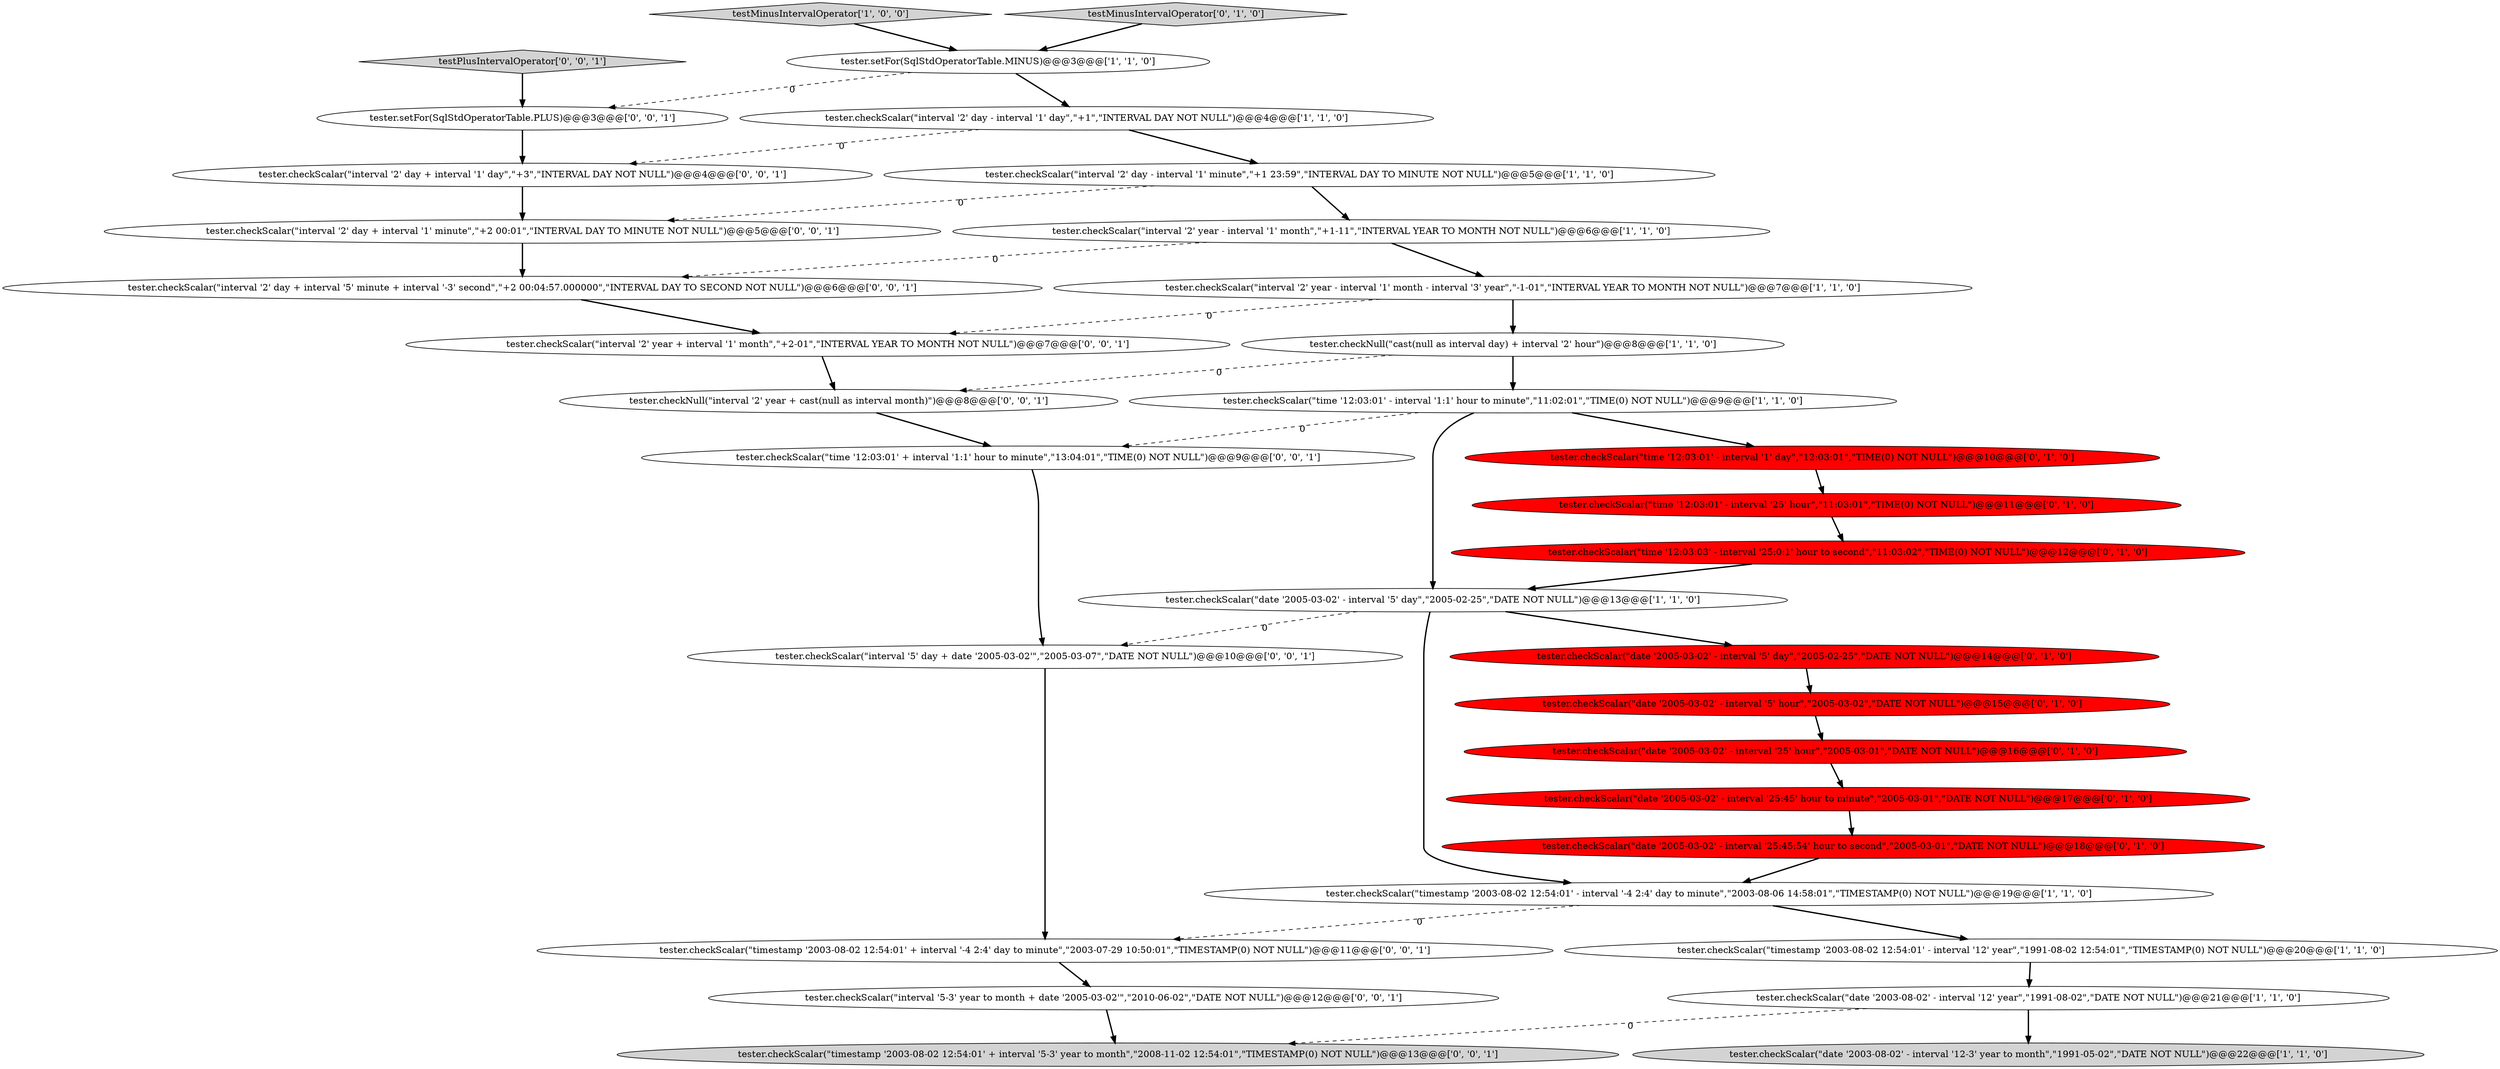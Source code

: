 digraph {
0 [style = filled, label = "tester.checkScalar(\"timestamp '2003-08-02 12:54:01' - interval '12' year\",\"1991-08-02 12:54:01\",\"TIMESTAMP(0) NOT NULL\")@@@20@@@['1', '1', '0']", fillcolor = white, shape = ellipse image = "AAA0AAABBB1BBB"];
21 [style = filled, label = "tester.checkScalar(\"time '12:03:01' - interval '25' hour\",\"11:03:01\",\"TIME(0) NOT NULL\")@@@11@@@['0', '1', '0']", fillcolor = red, shape = ellipse image = "AAA1AAABBB2BBB"];
17 [style = filled, label = "tester.checkScalar(\"date '2005-03-02' - interval '25' hour\",\"2005-03-01\",\"DATE NOT NULL\")@@@16@@@['0', '1', '0']", fillcolor = red, shape = ellipse image = "AAA1AAABBB2BBB"];
25 [style = filled, label = "tester.checkNull(\"interval '2' year + cast(null as interval month)\")@@@8@@@['0', '0', '1']", fillcolor = white, shape = ellipse image = "AAA0AAABBB3BBB"];
1 [style = filled, label = "tester.setFor(SqlStdOperatorTable.MINUS)@@@3@@@['1', '1', '0']", fillcolor = white, shape = ellipse image = "AAA0AAABBB1BBB"];
32 [style = filled, label = "tester.checkScalar(\"interval '2' day + interval '1' minute\",\"+2 00:01\",\"INTERVAL DAY TO MINUTE NOT NULL\")@@@5@@@['0', '0', '1']", fillcolor = white, shape = ellipse image = "AAA0AAABBB3BBB"];
8 [style = filled, label = "tester.checkNull(\"cast(null as interval day) + interval '2' hour\")@@@8@@@['1', '1', '0']", fillcolor = white, shape = ellipse image = "AAA0AAABBB1BBB"];
6 [style = filled, label = "tester.checkScalar(\"interval '2' day - interval '1' day\",\"+1\",\"INTERVAL DAY NOT NULL\")@@@4@@@['1', '1', '0']", fillcolor = white, shape = ellipse image = "AAA0AAABBB1BBB"];
23 [style = filled, label = "tester.checkScalar(\"timestamp '2003-08-02 12:54:01' + interval '-4 2:4' day to minute\",\"2003-07-29 10:50:01\",\"TIMESTAMP(0) NOT NULL\")@@@11@@@['0', '0', '1']", fillcolor = white, shape = ellipse image = "AAA0AAABBB3BBB"];
12 [style = filled, label = "tester.checkScalar(\"interval '2' year - interval '1' month\",\"+1-11\",\"INTERVAL YEAR TO MONTH NOT NULL\")@@@6@@@['1', '1', '0']", fillcolor = white, shape = ellipse image = "AAA0AAABBB1BBB"];
26 [style = filled, label = "testPlusIntervalOperator['0', '0', '1']", fillcolor = lightgray, shape = diamond image = "AAA0AAABBB3BBB"];
20 [style = filled, label = "tester.checkScalar(\"date '2005-03-02' - interval '25:45' hour to minute\",\"2005-03-01\",\"DATE NOT NULL\")@@@17@@@['0', '1', '0']", fillcolor = red, shape = ellipse image = "AAA1AAABBB2BBB"];
5 [style = filled, label = "tester.checkScalar(\"date '2003-08-02' - interval '12' year\",\"1991-08-02\",\"DATE NOT NULL\")@@@21@@@['1', '1', '0']", fillcolor = white, shape = ellipse image = "AAA0AAABBB1BBB"];
28 [style = filled, label = "tester.checkScalar(\"time '12:03:01' + interval '1:1' hour to minute\",\"13:04:01\",\"TIME(0) NOT NULL\")@@@9@@@['0', '0', '1']", fillcolor = white, shape = ellipse image = "AAA0AAABBB3BBB"];
11 [style = filled, label = "tester.checkScalar(\"date '2003-08-02' - interval '12-3' year to month\",\"1991-05-02\",\"DATE NOT NULL\")@@@22@@@['1', '1', '0']", fillcolor = lightgray, shape = ellipse image = "AAA0AAABBB1BBB"];
33 [style = filled, label = "tester.checkScalar(\"interval '2' day + interval '1' day\",\"+3\",\"INTERVAL DAY NOT NULL\")@@@4@@@['0', '0', '1']", fillcolor = white, shape = ellipse image = "AAA0AAABBB3BBB"];
16 [style = filled, label = "tester.checkScalar(\"date '2005-03-02' - interval '25:45:54' hour to second\",\"2005-03-01\",\"DATE NOT NULL\")@@@18@@@['0', '1', '0']", fillcolor = red, shape = ellipse image = "AAA1AAABBB2BBB"];
15 [style = filled, label = "tester.checkScalar(\"date '2005-03-02' - interval '5' hour\",\"2005-03-02\",\"DATE NOT NULL\")@@@15@@@['0', '1', '0']", fillcolor = red, shape = ellipse image = "AAA1AAABBB2BBB"];
4 [style = filled, label = "tester.checkScalar(\"date '2005-03-02' - interval '5' day\",\"2005-02-25\",\"DATE NOT NULL\")@@@13@@@['1', '1', '0']", fillcolor = white, shape = ellipse image = "AAA0AAABBB1BBB"];
22 [style = filled, label = "tester.checkScalar(\"interval '2' year + interval '1' month\",\"+2-01\",\"INTERVAL YEAR TO MONTH NOT NULL\")@@@7@@@['0', '0', '1']", fillcolor = white, shape = ellipse image = "AAA0AAABBB3BBB"];
2 [style = filled, label = "tester.checkScalar(\"time '12:03:01' - interval '1:1' hour to minute\",\"11:02:01\",\"TIME(0) NOT NULL\")@@@9@@@['1', '1', '0']", fillcolor = white, shape = ellipse image = "AAA0AAABBB1BBB"];
24 [style = filled, label = "tester.checkScalar(\"interval '5-3' year to month + date '2005-03-02'\",\"2010-06-02\",\"DATE NOT NULL\")@@@12@@@['0', '0', '1']", fillcolor = white, shape = ellipse image = "AAA0AAABBB3BBB"];
9 [style = filled, label = "tester.checkScalar(\"interval '2' day - interval '1' minute\",\"+1 23:59\",\"INTERVAL DAY TO MINUTE NOT NULL\")@@@5@@@['1', '1', '0']", fillcolor = white, shape = ellipse image = "AAA0AAABBB1BBB"];
10 [style = filled, label = "tester.checkScalar(\"interval '2' year - interval '1' month - interval '3' year\",\"-1-01\",\"INTERVAL YEAR TO MONTH NOT NULL\")@@@7@@@['1', '1', '0']", fillcolor = white, shape = ellipse image = "AAA0AAABBB1BBB"];
7 [style = filled, label = "tester.checkScalar(\"timestamp '2003-08-02 12:54:01' - interval '-4 2:4' day to minute\",\"2003-08-06 14:58:01\",\"TIMESTAMP(0) NOT NULL\")@@@19@@@['1', '1', '0']", fillcolor = white, shape = ellipse image = "AAA0AAABBB1BBB"];
19 [style = filled, label = "tester.checkScalar(\"date '2005-03-02' - interval '5' day\",\"2005-02-25\",\"DATE NOT NULL\")@@@14@@@['0', '1', '0']", fillcolor = red, shape = ellipse image = "AAA1AAABBB2BBB"];
14 [style = filled, label = "tester.checkScalar(\"time '12:03:01' - interval '1' day\",\"12:03:01\",\"TIME(0) NOT NULL\")@@@10@@@['0', '1', '0']", fillcolor = red, shape = ellipse image = "AAA1AAABBB2BBB"];
3 [style = filled, label = "testMinusIntervalOperator['1', '0', '0']", fillcolor = lightgray, shape = diamond image = "AAA0AAABBB1BBB"];
13 [style = filled, label = "testMinusIntervalOperator['0', '1', '0']", fillcolor = lightgray, shape = diamond image = "AAA0AAABBB2BBB"];
31 [style = filled, label = "tester.setFor(SqlStdOperatorTable.PLUS)@@@3@@@['0', '0', '1']", fillcolor = white, shape = ellipse image = "AAA0AAABBB3BBB"];
30 [style = filled, label = "tester.checkScalar(\"timestamp '2003-08-02 12:54:01' + interval '5-3' year to month\",\"2008-11-02 12:54:01\",\"TIMESTAMP(0) NOT NULL\")@@@13@@@['0', '0', '1']", fillcolor = lightgray, shape = ellipse image = "AAA0AAABBB3BBB"];
27 [style = filled, label = "tester.checkScalar(\"interval '2' day + interval '5' minute + interval '-3' second\",\"+2 00:04:57.000000\",\"INTERVAL DAY TO SECOND NOT NULL\")@@@6@@@['0', '0', '1']", fillcolor = white, shape = ellipse image = "AAA0AAABBB3BBB"];
18 [style = filled, label = "tester.checkScalar(\"time '12:03:03' - interval '25:0:1' hour to second\",\"11:03:02\",\"TIME(0) NOT NULL\")@@@12@@@['0', '1', '0']", fillcolor = red, shape = ellipse image = "AAA1AAABBB2BBB"];
29 [style = filled, label = "tester.checkScalar(\"interval '5' day + date '2005-03-02'\",\"2005-03-07\",\"DATE NOT NULL\")@@@10@@@['0', '0', '1']", fillcolor = white, shape = ellipse image = "AAA0AAABBB3BBB"];
28->29 [style = bold, label=""];
22->25 [style = bold, label=""];
25->28 [style = bold, label=""];
7->23 [style = dashed, label="0"];
3->1 [style = bold, label=""];
1->31 [style = dashed, label="0"];
4->19 [style = bold, label=""];
16->7 [style = bold, label=""];
32->27 [style = bold, label=""];
7->0 [style = bold, label=""];
29->23 [style = bold, label=""];
10->22 [style = dashed, label="0"];
2->4 [style = bold, label=""];
27->22 [style = bold, label=""];
6->33 [style = dashed, label="0"];
21->18 [style = bold, label=""];
4->7 [style = bold, label=""];
13->1 [style = bold, label=""];
9->32 [style = dashed, label="0"];
24->30 [style = bold, label=""];
15->17 [style = bold, label=""];
23->24 [style = bold, label=""];
12->10 [style = bold, label=""];
1->6 [style = bold, label=""];
26->31 [style = bold, label=""];
20->16 [style = bold, label=""];
18->4 [style = bold, label=""];
10->8 [style = bold, label=""];
8->2 [style = bold, label=""];
5->30 [style = dashed, label="0"];
31->33 [style = bold, label=""];
2->14 [style = bold, label=""];
2->28 [style = dashed, label="0"];
12->27 [style = dashed, label="0"];
8->25 [style = dashed, label="0"];
33->32 [style = bold, label=""];
5->11 [style = bold, label=""];
9->12 [style = bold, label=""];
4->29 [style = dashed, label="0"];
6->9 [style = bold, label=""];
19->15 [style = bold, label=""];
14->21 [style = bold, label=""];
0->5 [style = bold, label=""];
17->20 [style = bold, label=""];
}
